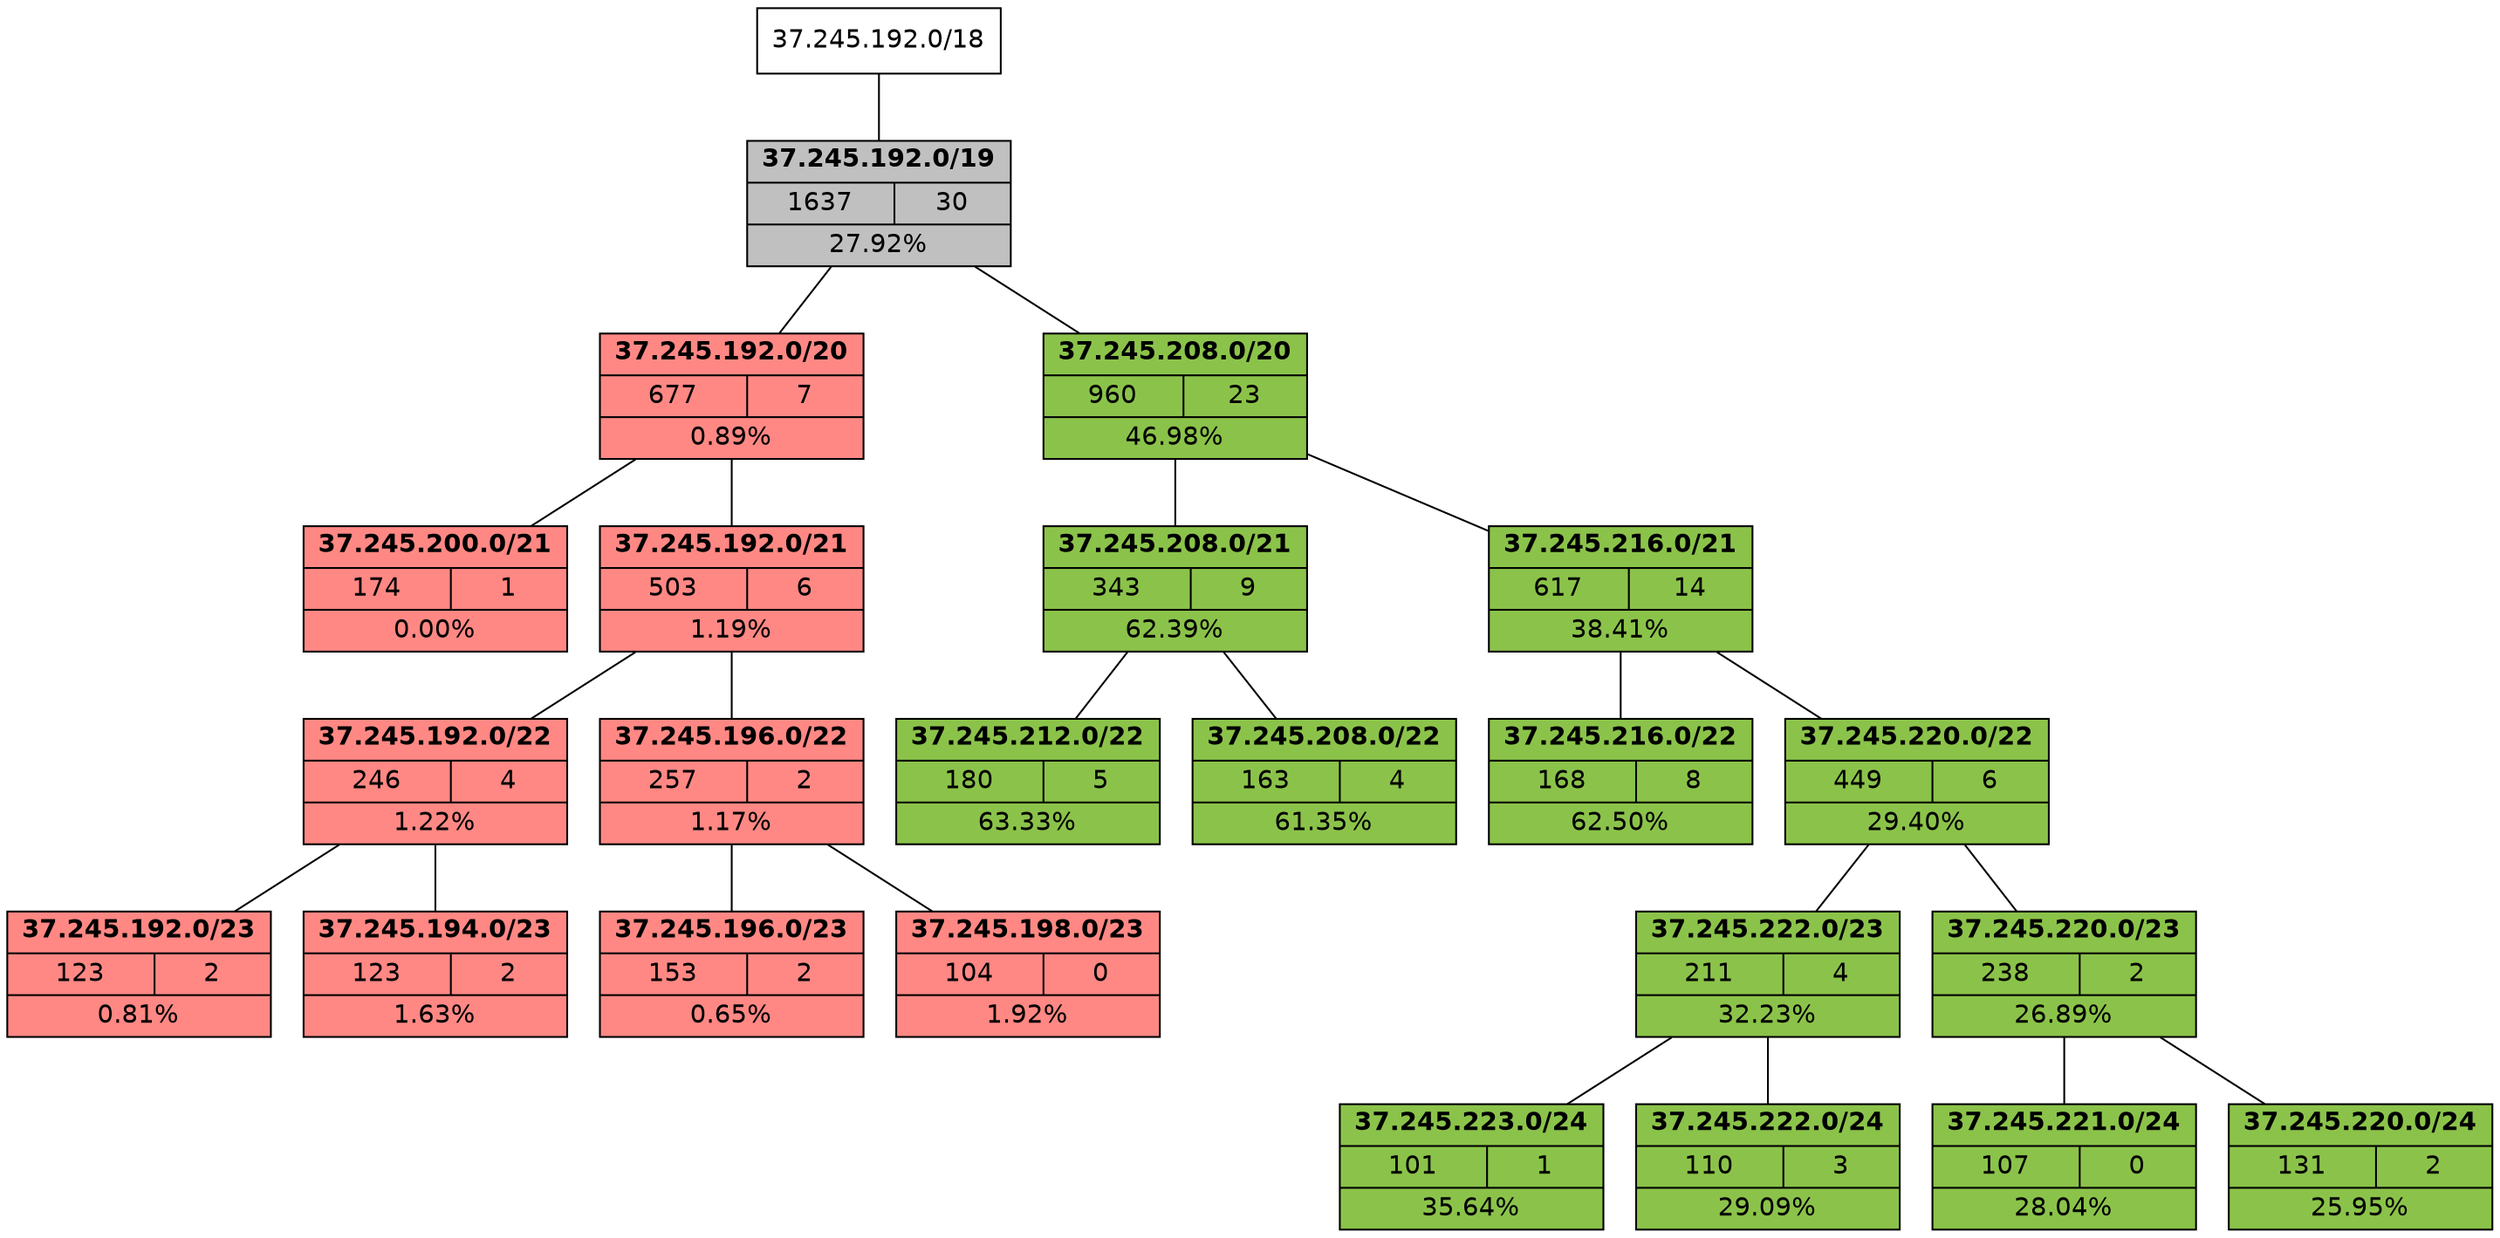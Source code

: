 
graph {
    fontname="Helvetica"
    node [shape=record, fontname="Helvetica"];
    rankdir=TB;
    splines=false;

    "37.245.200.0/21" [label=<{<B>37.245.200.0/21</B>|{174|1}|{0.00%}}>, style=filled, fillcolor="#FF8884"];
    "37.245.192.0/20" -- "37.245.200.0/21";

    "37.245.212.0/22" [label=<{<B>37.245.212.0/22</B>|{180|5}|{63.33%}}>, style=filled, fillcolor="#8bc34a"];
    "37.245.208.0/21" -- "37.245.212.0/22";

    "37.245.208.0/22" [label=<{<B>37.245.208.0/22</B>|{163|4}|{61.35%}}>, style=filled, fillcolor="#8bc34a"];
    "37.245.208.0/21" -- "37.245.208.0/22";

    "37.245.216.0/22" [label=<{<B>37.245.216.0/22</B>|{168|8}|{62.50%}}>, style=filled, fillcolor="#8bc34a"];
    "37.245.216.0/21" -- "37.245.216.0/22";

    "37.245.192.0/23" [label=<{<B>37.245.192.0/23</B>|{123|2}|{0.81%}}>, style=filled, fillcolor="#FF8884"];
    "37.245.192.0/22" -- "37.245.192.0/23";

    "37.245.194.0/23" [label=<{<B>37.245.194.0/23</B>|{123|2}|{1.63%}}>, style=filled, fillcolor="#FF8884"];
    "37.245.192.0/22" -- "37.245.194.0/23";

    "37.245.196.0/23" [label=<{<B>37.245.196.0/23</B>|{153|2}|{0.65%}}>, style=filled, fillcolor="#FF8884"];
    "37.245.196.0/22" -- "37.245.196.0/23";

    "37.245.198.0/23" [label=<{<B>37.245.198.0/23</B>|{104|0}|{1.92%}}>, style=filled, fillcolor="#FF8884"];
    "37.245.196.0/22" -- "37.245.198.0/23";

    "37.245.223.0/24" [label=<{<B>37.245.223.0/24</B>|{101|1}|{35.64%}}>, style=filled, fillcolor="#8bc34a"];
    "37.245.222.0/23" -- "37.245.223.0/24";

    "37.245.222.0/24" [label=<{<B>37.245.222.0/24</B>|{110|3}|{29.09%}}>, style=filled, fillcolor="#8bc34a"];
    "37.245.222.0/23" -- "37.245.222.0/24";

    "37.245.221.0/24" [label=<{<B>37.245.221.0/24</B>|{107|0}|{28.04%}}>, style=filled, fillcolor="#8bc34a"];
    "37.245.220.0/23" -- "37.245.221.0/24";

    "37.245.220.0/24" [label=<{<B>37.245.220.0/24</B>|{131|2}|{25.95%}}>, style=filled, fillcolor="#8bc34a"];
    "37.245.220.0/23" -- "37.245.220.0/24";

    "37.245.222.0/23" [label=<{<B>37.245.222.0/23</B>|{211|4}|{32.23%}}>, style=filled, fillcolor="#8bc34a"];
    "37.245.220.0/22" -- "37.245.222.0/23";

    "37.245.220.0/23" [label=<{<B>37.245.220.0/23</B>|{238|2}|{26.89%}}>, style=filled, fillcolor="#8bc34a"];
    "37.245.220.0/22" -- "37.245.220.0/23";

    "37.245.220.0/22" [label=<{<B>37.245.220.0/22</B>|{449|6}|{29.40%}}>, style=filled, fillcolor="#8bc34a"];
    "37.245.216.0/21" -- "37.245.220.0/22";

    "37.245.192.0/22" [label=<{<B>37.245.192.0/22</B>|{246|4}|{1.22%}}>, style=filled, fillcolor="#FF8884"];
    "37.245.192.0/21" -- "37.245.192.0/22";

    "37.245.196.0/22" [label=<{<B>37.245.196.0/22</B>|{257|2}|{1.17%}}>, style=filled, fillcolor="#FF8884"];
    "37.245.192.0/21" -- "37.245.196.0/22";

    "37.245.216.0/21" [label=<{<B>37.245.216.0/21</B>|{617|14}|{38.41%}}>, style=filled, fillcolor="#8bc34a"];
    "37.245.208.0/20" -- "37.245.216.0/21";

    "37.245.192.0/21" [label=<{<B>37.245.192.0/21</B>|{503|6}|{1.19%}}>, style=filled, fillcolor="#FF8884"];
    "37.245.192.0/20" -- "37.245.192.0/21";

    "37.245.208.0/21" [label=<{<B>37.245.208.0/21</B>|{343|9}|{62.39%}}>, style=filled, fillcolor="#8bc34a"];
    "37.245.208.0/20" -- "37.245.208.0/21";

    "37.245.208.0/20" [label=<{<B>37.245.208.0/20</B>|{960|23}|{46.98%}}>, style=filled, fillcolor="#8bc34a"];
    "37.245.192.0/19" -- "37.245.208.0/20";

    "37.245.192.0/20" [label=<{<B>37.245.192.0/20</B>|{677|7}|{0.89%}}>, style=filled, fillcolor="#FF8884"];
    "37.245.192.0/19" -- "37.245.192.0/20";

    "37.245.192.0/19" [label=<{<B>37.245.192.0/19</B>|{1637|30}|{27.92%}}>, style=filled, fillcolor="silver"];
    "37.245.192.0/18" -- "37.245.192.0/19";
}

